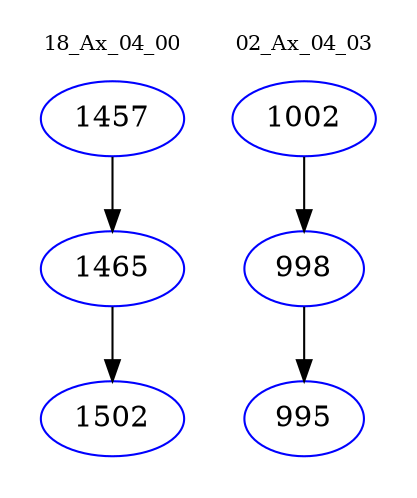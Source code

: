 digraph{
subgraph cluster_0 {
color = white
label = "18_Ax_04_00";
fontsize=10;
T0_1457 [label="1457", color="blue"]
T0_1457 -> T0_1465 [color="black"]
T0_1465 [label="1465", color="blue"]
T0_1465 -> T0_1502 [color="black"]
T0_1502 [label="1502", color="blue"]
}
subgraph cluster_1 {
color = white
label = "02_Ax_04_03";
fontsize=10;
T1_1002 [label="1002", color="blue"]
T1_1002 -> T1_998 [color="black"]
T1_998 [label="998", color="blue"]
T1_998 -> T1_995 [color="black"]
T1_995 [label="995", color="blue"]
}
}
